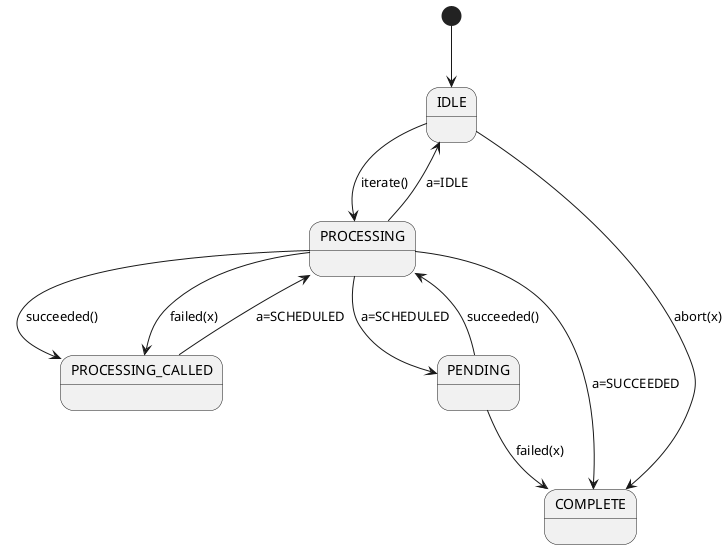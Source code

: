@startuml

IDLE:
PROCESSING:
PROCESSING_CALLED:
PENDING:
COMPLETE:

[*] --> IDLE

/' iterate() '/
IDLE --> PROCESSING: iterate()

/' processing() '/
PROCESSING --> IDLE: a=IDLE
PROCESSING --> PENDING: a=SCHEDULED
PROCESSING --> COMPLETE: a=SUCCEEDED

PROCESSING_CALLED --> PROCESSING: a=SCHEDULED

/' succeeded() '/
PROCESSING --> PROCESSING_CALLED: succeeded()
PENDING --> PROCESSING: succeeded()

/' failed(x) '/
PROCESSING --> PROCESSING_CALLED: failed(x)
PENDING --> COMPLETE: failed(x)

/' abort(x) '/
IDLE --> COMPLETE: abort(x)

@enduml